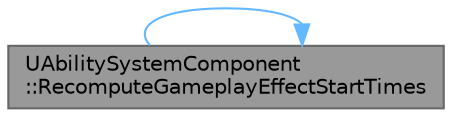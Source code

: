 digraph "UAbilitySystemComponent::RecomputeGameplayEffectStartTimes"
{
 // INTERACTIVE_SVG=YES
 // LATEX_PDF_SIZE
  bgcolor="transparent";
  edge [fontname=Helvetica,fontsize=10,labelfontname=Helvetica,labelfontsize=10];
  node [fontname=Helvetica,fontsize=10,shape=box,height=0.2,width=0.4];
  rankdir="LR";
  Node1 [id="Node000001",label="UAbilitySystemComponent\l::RecomputeGameplayEffectStartTimes",height=0.2,width=0.4,color="gray40", fillcolor="grey60", style="filled", fontcolor="black",tooltip="Called whenever the server time replicates via the game state to keep our cooldown timers in sync wit..."];
  Node1 -> Node1 [id="edge1_Node000001_Node000001",color="steelblue1",style="solid",tooltip=" "];
}
